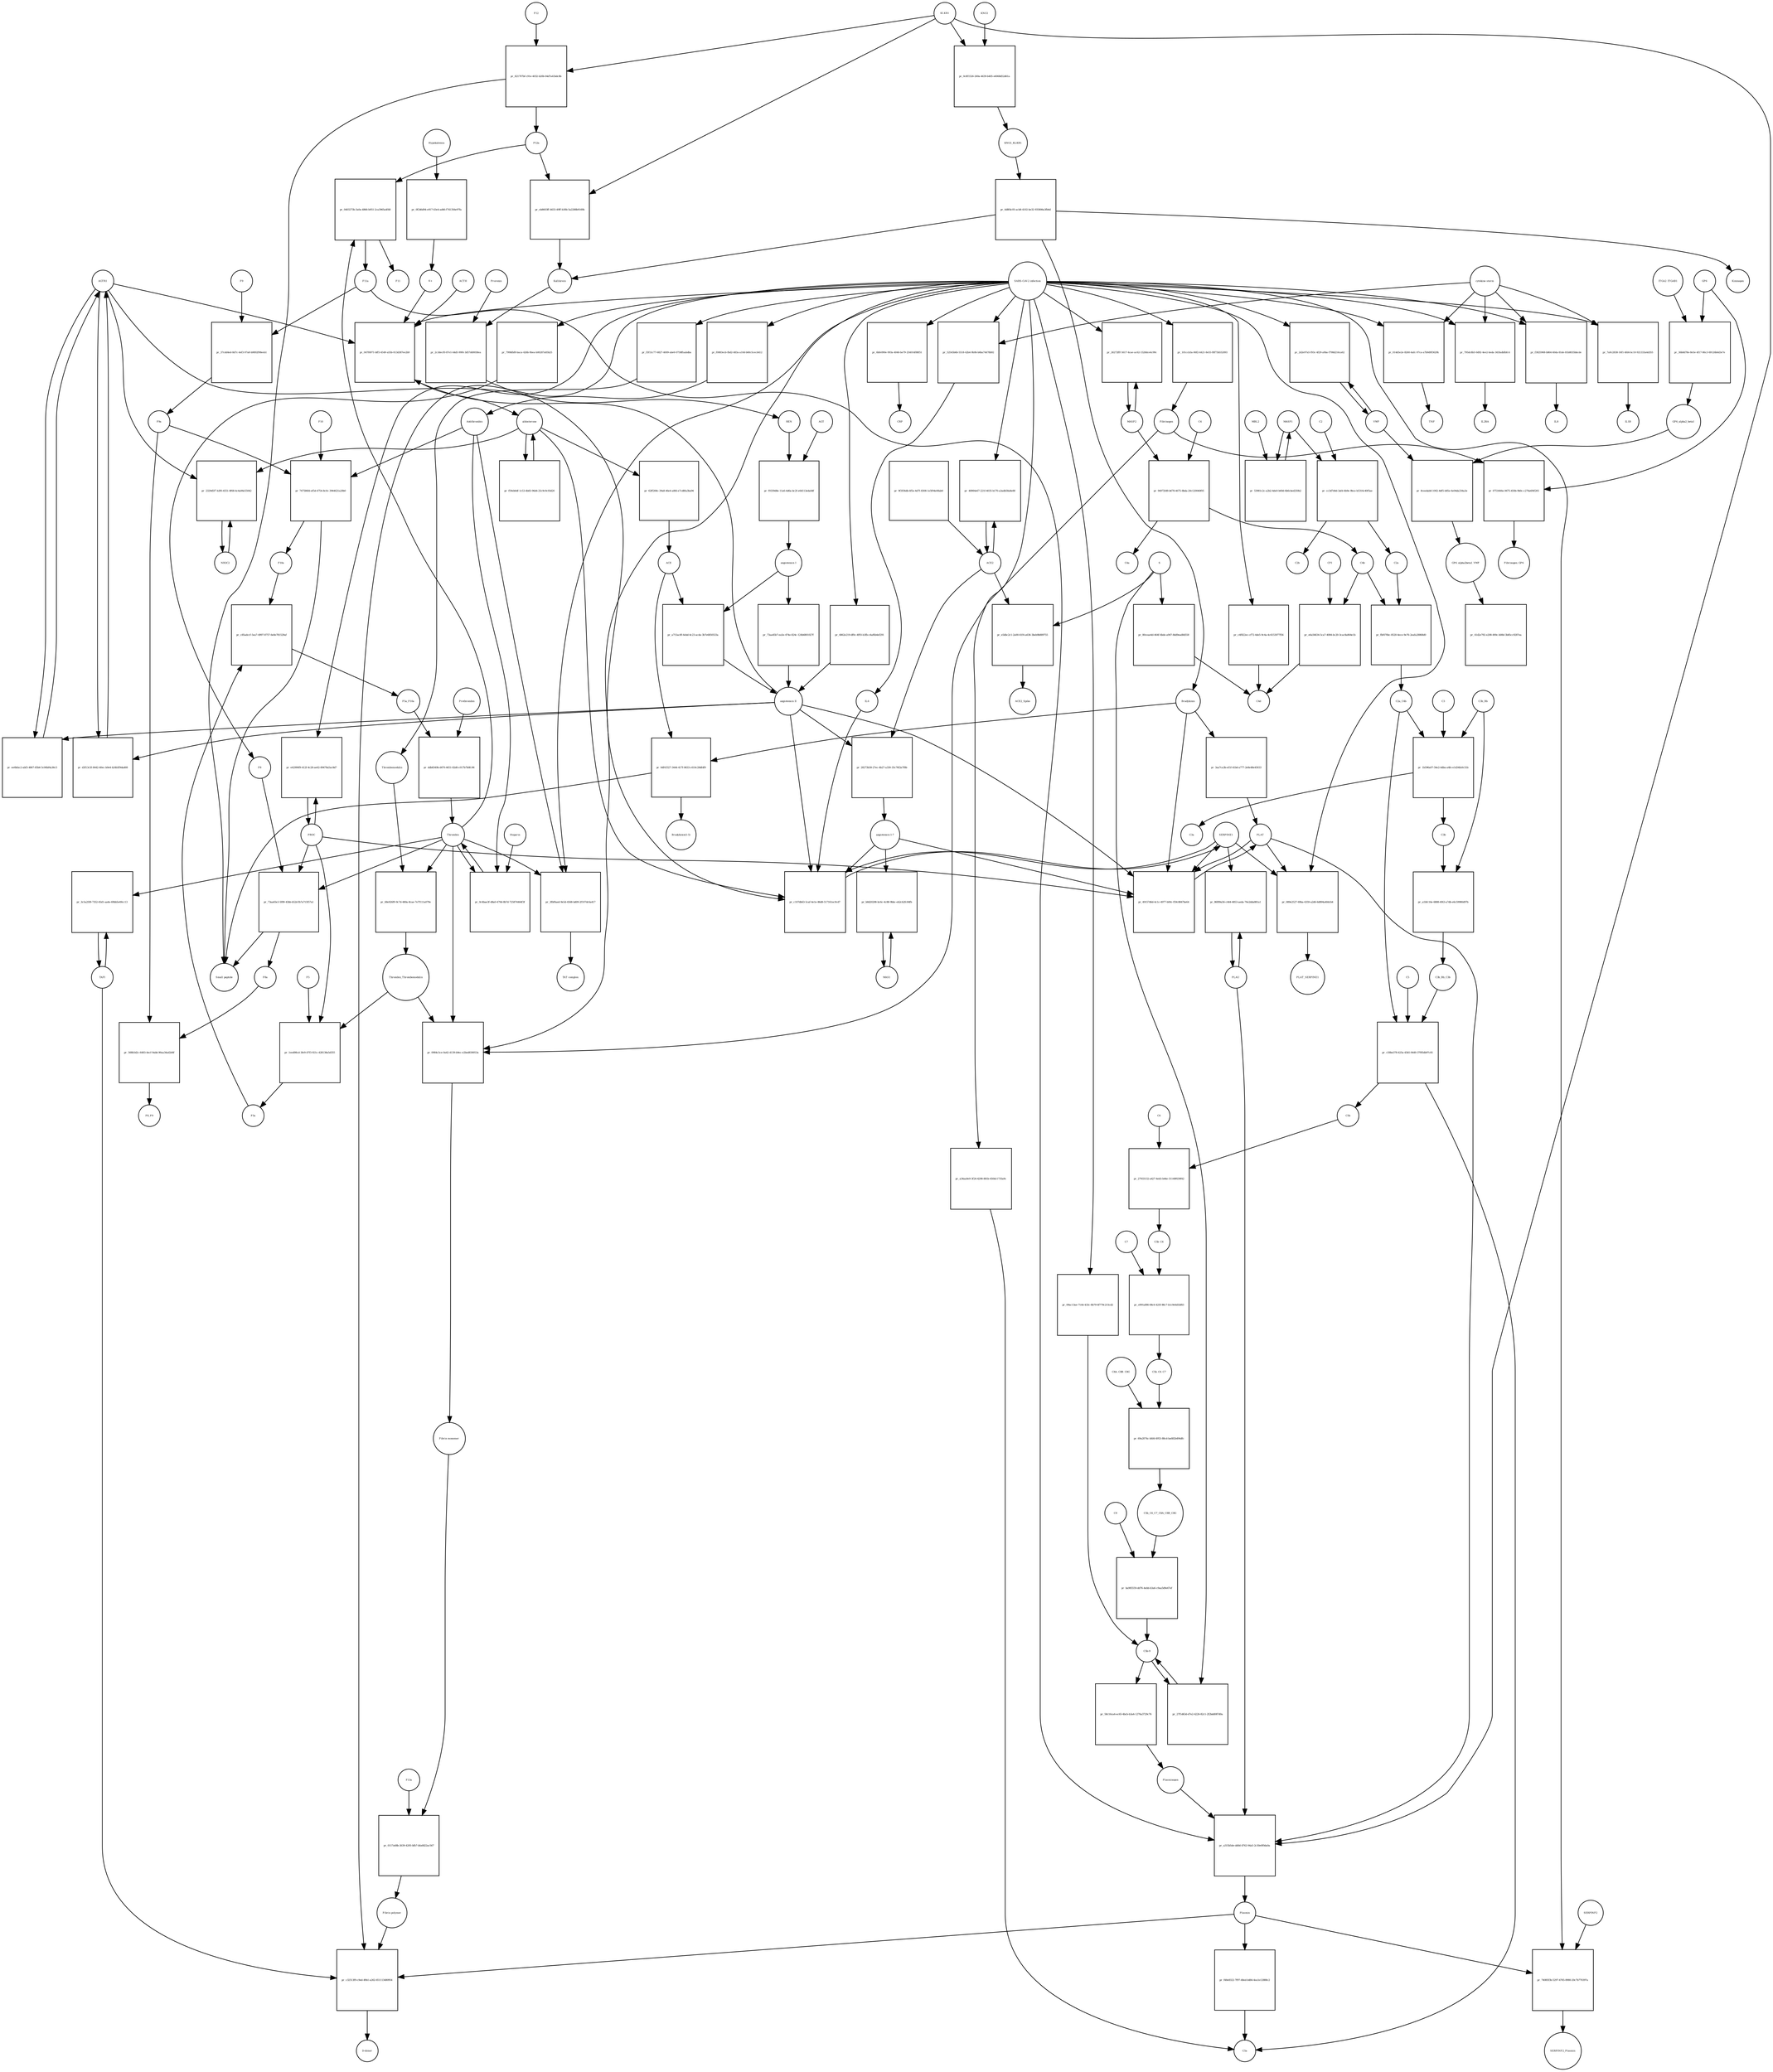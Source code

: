 strict digraph  {
F8 [annotation="urn_miriam_hgnc_3546|urn_miriam_taxonomy_9606", bipartite=0, cls=macromolecule, fontsize=4, label=F8, shape=circle];
"pr_73aa65e3-5f89-43bb-b52d-fb7a715f57a1" [annotation="", bipartite=1, cls=process, fontsize=4, label="pr_73aa65e3-5f89-43bb-b52d-fb7a715f57a1", shape=square];
"Small peptide" [annotation=urn_miriam_mesh_D010446, bipartite=0, cls=macromolecule, fontsize=4, label="Small peptide", shape=circle];
F8a [annotation="urn_miriam_hgnc.symbol_F8|urn_miriam_mesh_D015944|urn_miriam_taxonomy_9606", bipartite=0, cls=macromolecule, fontsize=4, label=F8a, shape=circle];
Thrombin [annotation="urn_miriam_hgnc_3535|urn_miriam_taxonomy_9606", bipartite=0, cls=macromolecule, fontsize=4, label=Thrombin, shape=circle];
PROC [annotation="urn_miriam_hgnc_9451|urn_miriam_taxonomy_9606", bipartite=0, cls=macromolecule, fontsize=4, label=PROC, shape=circle];
AGTR1 [annotation=urn_miriam_hgnc_336, bipartite=0, cls=macromolecule, fontsize=4, label=AGTR1, shape=circle];
"pr_ee6bfac2-abf3-4867-85b6-5c06bf4a36c5" [annotation="", bipartite=1, cls=process, fontsize=4, label="pr_ee6bfac2-abf3-4867-85b6-5c06bf4a36c5", shape=square];
"angiotensin II" [annotation="urn_miriam_obo.chebi_CHEBI%3A2718|urn_miriam_taxonomy_9606", bipartite=0, cls="simple chemical", fontsize=4, label="angiotensin II", shape=circle];
NR3C2 [annotation="", bipartite=0, cls=macromolecule, fontsize=4, label=NR3C2, shape=circle];
"pr_2329d5f7-b3f0-4551-8f68-4c4a06e55042" [annotation="", bipartite=1, cls=process, fontsize=4, label="pr_2329d5f7-b3f0-4551-8f68-4c4a06e55042", shape=square];
aldosterone [annotation="urn_miriam_obo.chebi_CHEBI%3A27584", bipartite=0, cls="simple chemical", fontsize=4, label=aldosterone, shape=circle];
"pr_f59eb0df-1c53-4b83-96d4-25c9c9c93d20" [annotation="", bipartite=1, cls=process, fontsize=4, label="pr_f59eb0df-1c53-4b83-96d4-25c9c9c93d20", shape=square];
SERPINE1 [annotation="", bipartite=0, cls=macromolecule, fontsize=4, label=SERPINE1, shape=circle];
"pr_c107db63-5caf-4e1e-86d8-517161ec9cd7" [annotation="", bipartite=1, cls=process, fontsize=4, label="pr_c107db63-5caf-4e1e-86d8-517161ec9cd7", shape=square];
"angiotensin I-7" [annotation="urn_miriam_obo.chebi_CHEBI%3A55438|urn_miriam_taxonomy_9606", bipartite=0, cls="simple chemical", fontsize=4, label="angiotensin I-7", shape=circle];
IL6 [annotation="urn_miriam_hgnc_6018|urn_miriam_taxonomy_9606", bipartite=0, cls=macromolecule, fontsize=4, label=IL6, shape=circle];
"pr_047f6971-bff5-4549-a55b-013d387ee2b9" [annotation="", bipartite=1, cls=process, fontsize=4, label="pr_047f6971-bff5-4549-a55b-013d387ee2b9", shape=square];
"SARS-CoV-2 infection" [annotation="urn_miriam_taxonomy_2697049|urn_miriam_mesh_D012327", bipartite=0, cls=phenotype, fontsize=4, label="SARS-CoV-2 infection", shape=circle];
"K+" [annotation="urn_miriam_obo.chebi_CHEBI%3A29103", bipartite=0, cls="simple chemical", fontsize=4, label="K+", shape=circle];
ACTH [annotation=urn_miriam_hgnc_9201, bipartite=0, cls="simple chemical", fontsize=4, label=ACTH, shape=circle];
"pr_4862e219-df0c-4f93-b3fb-c4af6b4ef291" [annotation="", bipartite=1, cls=process, fontsize=4, label="pr_4862e219-df0c-4f93-b3fb-c4af6b4ef291", shape=square];
Bradykinin [annotation="urn_miriam_obo.chebi_CHEBI%3A3165|urn_miriam_taxonomy_9606", bipartite=0, cls=macromolecule, fontsize=4, label=Bradykinin, shape=circle];
"pr_0d91f327-3444-417f-8633-c610c28dfdf9" [annotation="", bipartite=1, cls=process, fontsize=4, label="pr_0d91f327-3444-417f-8633-c610c28dfdf9", shape=square];
"Bradykinin(1-5)" [annotation="urn_miriam_mesh_C079000|urn_miriam_taxonomy_9606", bipartite=0, cls=macromolecule, fontsize=4, label="Bradykinin(1-5)", shape=circle];
ACE [annotation="urn_miriam_hgnc_2707|urn_miriam_taxonomy_9606", bipartite=0, cls=macromolecule, fontsize=4, label=ACE, shape=circle];
"pr_3aa7ca3b-ef1f-41bd-a777-2e8e48e45033" [annotation="", bipartite=1, cls=process, fontsize=4, label="pr_3aa7ca3b-ef1f-41bd-a777-2e8e48e45033", shape=square];
PLAT [annotation="urn_miriam_hgnc_9051|urn_miriam_taxonomy_9606", bipartite=0, cls=macromolecule, fontsize=4, label=PLAT, shape=circle];
"pr_d3f13c5f-8442-40ec-b9e4-b24b5f9dad68" [annotation="", bipartite=1, cls=process, fontsize=4, label="pr_d3f13c5f-8442-40ec-b9e4-b24b5f9dad68", shape=square];
MAS1 [annotation="", bipartite=0, cls=macromolecule, fontsize=4, label=MAS1, shape=circle];
"pr_b8d20208-bc6c-4c88-9bbc-eb2cb2fc84fb" [annotation="", bipartite=1, cls=process, fontsize=4, label="pr_b8d20208-bc6c-4c88-9bbc-eb2cb2fc84fb", shape=square];
Fibrinogen [annotation="urn_miriam_pubmed_19296670|urn_miriam_obo.go_GO%3A0005577|urn_miriam_hgnc_3661|urn_miriam_hgnc_3662|urn_miriam_hgnc_3694|urn_miriam_taxonomy_9606", bipartite=0, cls=complex, fontsize=4, label=Fibrinogen, shape=circle];
"pr_0751666e-0675-450b-9b0c-c276a6f4f205" [annotation="", bipartite=1, cls=process, fontsize=4, label="pr_0751666e-0675-450b-9b0c-c276a6f4f205", shape=square];
GP6 [annotation="urn_miriam_hgnc_HGNC%3A14388|urn_miriam_taxonomy_9606", bipartite=0, cls=macromolecule, fontsize=4, label=GP6, shape=circle];
Fibrinogen_GP6 [annotation="urn_miriam_pubmed_19296670|urn_miriam_obo.go_GO%3A0005577|urn_miriam_hgnc_HGNC%3A14388|urn_miriam_taxonomy_9606", bipartite=0, cls=complex, fontsize=4, label=Fibrinogen_GP6, shape=circle];
GP6_alpha2_beta1 [annotation="urn_miriam_pubmed_25051961|urn_miriam_taxonomy_10090|urn_miriam_hgnc_14338|urn_miriam_hgnc_6137|urn_miriam_hgnc_6153", bipartite=0, cls=complex, fontsize=4, label=GP6_alpha2_beta1, shape=circle];
"pr_8ceedab8-1002-4df5-b85e-6e04da334a3e" [annotation="", bipartite=1, cls=process, fontsize=4, label="pr_8ceedab8-1002-4df5-b85e-6e04da334a3e", shape=square];
VWF [annotation="urn_miriam_hgnc_12726|urn_miriam_taxonomy_9606", bipartite=0, cls=macromolecule, fontsize=4, label=VWF, shape=circle];
GP6_alpha2beta1_VWF [annotation="urn_miriam_pubmed_25051961|urn_miriam_taxonomy_10090|urn_miriam_hgnc_14338|urn_miriam_hgnc_6137|urn_miriam_hgnc_6153|urn_miriam_hgnc_12726", bipartite=0, cls=complex, fontsize=4, label=GP6_alpha2beta1_VWF, shape=circle];
"pr_36b8d78e-8e5e-4f17-86c3-69126b6d3e7e" [annotation="", bipartite=1, cls=process, fontsize=4, label="pr_36b8d78e-8e5e-4f17-86c3-69126b6d3e7e", shape=square];
ITGA2_ITGAB1 [annotation="urn_miriam_intact_EBI-16428357|urn_miriam_hgnc_6137|urn_miriam_hgnc_6153|urn_miriam_taxonomy_9606", bipartite=0, cls=complex, fontsize=4, label=ITGA2_ITGAB1, shape=circle];
"pr_41d2e792-e208-490c-b08d-3b85cc9287ea" [annotation="", bipartite=1, cls="omitted process", fontsize=4, label="pr_41d2e792-e208-490c-b08d-3b85cc9287ea", shape=square];
"Fibrin polymer" [annotation="urn_miriam_mesh_C465961|urn_miriam_taxonomy_9606", bipartite=0, cls=macromolecule, fontsize=4, label="Fibrin polymer", shape=circle];
"pr_c32513f9-c9ed-49b1-a262-651113480954" [annotation="", bipartite=1, cls=process, fontsize=4, label="pr_c32513f9-c9ed-49b1-a262-651113480954", shape=square];
"D-dimer" [annotation="urn_miriam_pubmed_19008457|urn_miriam_mesh_C036309|urn_miriam_taxonomy_9606", bipartite=0, cls=macromolecule, fontsize=4, label="D-dimer", shape=circle];
Plasmin [annotation="urn_miriam_hgnc.symbol_PLG|urn_miriam_mesh_D005341|urn_miriam_brenda_3.4.21.7|urn_miriam_taxonomy_9606", bipartite=0, cls=macromolecule, fontsize=4, label=Plasmin, shape=circle];
TAFI [annotation="urn_miriam_hgnc_1546|urn_miriam_taxonomy_9606", bipartite=0, cls=macromolecule, fontsize=4, label=TAFI, shape=circle];
"Fibrin monomer" [annotation="urn_miriam_mesh_C011468|urn_miriam_taxonomy_9606", bipartite=0, cls=macromolecule, fontsize=4, label="Fibrin monomer", shape=circle];
"pr_0117a68b-2639-4205-bfb7-bfa6822ac567" [annotation="", bipartite=1, cls=process, fontsize=4, label="pr_0117a68b-2639-4205-bfb7-bfa6822ac567", shape=square];
F13a [annotation="urn_miriam_hgnc.symbol_F13|urn_miriam_mesh_D026122|urn_miriam_brenda_2.3.2.13|urn_miriam_taxonomy_9606", bipartite=0, cls=macromolecule, fontsize=4, label=F13a, shape=circle];
"pr_014d5e2e-8260-4afc-97ca-a7b9d9f3629b" [annotation="", bipartite=1, cls=process, fontsize=4, label="pr_014d5e2e-8260-4afc-97ca-a7b9d9f3629b", shape=square];
TNF [annotation="urn_miriam_hgnc_11892|urn_miriam_taxonomy_9606", bipartite=0, cls=macromolecule, fontsize=4, label=TNF, shape=circle];
"cytokine storm" [annotation="urn_miriam_pubmed_2504360|urn_miriam_taxonomy_9606", bipartite=0, cls=phenotype, fontsize=4, label="cytokine storm", shape=circle];
"pr_f48e8322-7f97-48ed-b484-4ea1e12888c2" [annotation="", bipartite=1, cls=process, fontsize=4, label="pr_f48e8322-7f97-48ed-b484-4ea1e12888c2", shape=square];
C5a [annotation="urn_miriam_hgnc.symbol_C5|urn_miriam_mesh_D015936|urn_miriam_taxonomy_9606", bipartite=0, cls=macromolecule, fontsize=4, label=C5a, shape=circle];
"pr_58c16ca4-ec65-4bcb-b3a4-1270a3729c76" [annotation="", bipartite=1, cls=process, fontsize=4, label="pr_58c16ca4-ec65-4bcb-b3a4-1270a3729c76", shape=square];
Plasminogen [annotation="urn_miriam_hgnc_9071|urn_miriam_taxonomy_9606", bipartite=0, cls=macromolecule, fontsize=4, label=Plasminogen, shape=circle];
"C5b-9" [annotation="urn_miriam_obo.go_GO%3A0005579|urn_miriam_mesh_D015938|urn_miriam_mesh_D050776|urn_miriam_hgnc_1339|urn_miriam_hgnc_1346|urn_miriam_hgnc_1352|urn_miriam_hgnc_1353|urn_miriam_hgnc_1354|urn_miriam_hgnc_1358|urn_miriam_taxonomy_9606", bipartite=0, cls=complex, fontsize=4, label="C5b-9", shape=circle];
C2 [annotation="urn_miriam_hgnc_1248|urn_miriam_taxonomy_9606", bipartite=0, cls=macromolecule, fontsize=4, label=C2, shape=circle];
"pr_cc3d7d4d-3afd-4b9e-9bce-b5316c40f5ae" [annotation="", bipartite=1, cls=process, fontsize=4, label="pr_cc3d7d4d-3afd-4b9e-9bce-b5316c40f5ae", shape=square];
C2a [annotation="urn_miriam_hgnc.symbol_C2|urn_miriam_mesh_D050678|urn_miriam_taxonomy_9606", bipartite=0, cls=macromolecule, fontsize=4, label=C2a, shape=circle];
C2b [annotation="urn_miriam_hgnc.symbol_C2|urn_miriam_mesh_D050679|urn_miriam_taxonomy_9606", bipartite=0, cls=macromolecule, fontsize=4, label=C2b, shape=circle];
MASP1 [annotation="urn_miriam_hgnc_6901|urn_miriam_taxonomy_9606", bipartite=0, cls=macromolecule, fontsize=4, label=MASP1, shape=circle];
"pr_795dc8b5-0d92-4ee2-beda-345fadbfbfc4" [annotation="", bipartite=1, cls=process, fontsize=4, label="pr_795dc8b5-0d92-4ee2-beda-345fadbfbfc4", shape=square];
IL2RA [annotation="urn_miriam_hgnc_6008|urn_miriam_taxonomy_9606", bipartite=0, cls=macromolecule, fontsize=4, label=IL2RA, shape=circle];
"pr_f3825968-b864-40da-81de-81b8035bbcde" [annotation="", bipartite=1, cls=process, fontsize=4, label="pr_f3825968-b864-40da-81de-81b8035bbcde", shape=square];
IL8 [annotation="urn_miriam_hgnc_6025|urn_miriam_taxonomy_9606", bipartite=0, cls=macromolecule, fontsize=4, label=IL8, shape=circle];
"pr_a34aa0e9-3f24-4298-881b-450dc1735a9c" [annotation="", bipartite=1, cls=process, fontsize=4, label="pr_a34aa0e9-3f24-4298-881b-450dc1735a9c", shape=square];
"pr_52545b6b-5518-42b4-9b9b-b6ba74478b92" [annotation="", bipartite=1, cls=process, fontsize=4, label="pr_52545b6b-5518-42b4-9b9b-b6ba74478b92", shape=square];
"pr_7a9c2838-16f1-4fd4-bc10-921333a4d355" [annotation="", bipartite=1, cls=process, fontsize=4, label="pr_7a9c2838-16f1-4fd4-bc10-921333a4d355", shape=square];
IL1B [annotation="urn_miriam_hgnc_5992|urn_miriam_taxonomy_9606", bipartite=0, cls=macromolecule, fontsize=4, label=IL1B, shape=circle];
Prorenin [annotation="urn_miriam_hgnc_9958|urn_miriam_taxonomy_9606", bipartite=0, cls=macromolecule, fontsize=4, label=Prorenin, shape=circle];
"pr_2c3decf0-87e1-44d5-99f4-3d57d49058ea" [annotation="", bipartite=1, cls=process, fontsize=4, label="pr_2c3decf0-87e1-44d5-99f4-3d57d49058ea", shape=square];
REN [annotation="urn_miriam_hgnc.symbol_REN|urn_miriam_taxonomy_9606", bipartite=0, cls=macromolecule, fontsize=4, label=REN, shape=circle];
Kallikrein [annotation="urn_miriam_hgnc.symbol_KLKB1|urn_miriam_mesh_D020842|urn_miriam_brenda_3.4.21.34|urn_miriam_taxonomy_9606", bipartite=0, cls=macromolecule, fontsize=4, label=Kallikrein, shape=circle];
KLKB1 [annotation="urn_miriam_hgnc_6371|urn_miriam_taxonomy_9606", bipartite=0, cls=macromolecule, fontsize=4, label=KLKB1, shape=circle];
"pr_eb8603ff-4633-49ff-b30b-5a2288b9169b" [annotation="", bipartite=1, cls=process, fontsize=4, label="pr_eb8603ff-4633-49ff-b30b-5a2288b9169b", shape=square];
F12a [annotation="urn_miriam_hgnc.symbol_F12|urn_miriam_mesh_D015956|urn_miriam_brenda_3.4.21.38|urn_miriam_taxonomy_9606", bipartite=0, cls=macromolecule, fontsize=4, label=F12a, shape=circle];
"pr_f3f15c77-6827-4009-abe6-0758ffaabdba" [annotation="", bipartite=1, cls=process, fontsize=4, label="pr_f3f15c77-6827-4009-abe6-0758ffaabdba", shape=square];
Thrombomodulin [annotation="urn_miriam_hgnc_11784|urn_miriam_taxonomy_9606", bipartite=0, cls=macromolecule, fontsize=4, label=Thrombomodulin, shape=circle];
"pr_74085f3b-5297-4765-8980-20c7b770397a" [annotation="", bipartite=1, cls=process, fontsize=4, label="pr_74085f3b-5297-4765-8980-20c7b770397a", shape=square];
SERPINF2 [annotation="urn_miriam_hgnc_9075|urn_miriam_taxonomy_9606", bipartite=0, cls=macromolecule, fontsize=4, label=SERPINF2, shape=circle];
SERPINF2_Plasmin [annotation="urn_miriam_pubmed_2437112|urn_miriam_biogrid_314240|urn_miriam_hgnc_9075|urn_miriam_mesh_D005341|urn_miriam_taxonomy_9606", bipartite=0, cls=complex, fontsize=4, label=SERPINF2_Plasmin, shape=circle];
"pr_c4f822ec-cf72-4de5-9c4a-4c6153077f56" [annotation="", bipartite=1, cls=process, fontsize=4, label="pr_c4f822ec-cf72-4de5-9c4a-4c6153077f56", shape=square];
C4d [annotation="urn_miriam_hgnc.symbol_C4b|urn_miriam_mesh_C032261|urn_miriam_taxonomy_9606", bipartite=0, cls=macromolecule, fontsize=4, label=C4d, shape=circle];
"pr_09ac13ae-7144-433c-8b79-6f779c215cd2" [annotation="", bipartite=1, cls=process, fontsize=4, label="pr_09ac13ae-7144-433c-8b79-6f779c215cd2", shape=square];
"pr_e42990f9-412f-4c28-ae62-89478a5ac8d7" [annotation="", bipartite=1, cls=process, fontsize=4, label="pr_e42990f9-412f-4c28-ae62-89478a5ac8d7", shape=square];
"pr_2d2e97a5-f93c-4f29-a9ba-f798d216ca62" [annotation="", bipartite=1, cls=process, fontsize=4, label="pr_2d2e97a5-f93c-4f29-a9ba-f798d216ca62", shape=square];
"pr_6bfe090e-993a-4046-be79-254014f88f51" [annotation="", bipartite=1, cls=process, fontsize=4, label="pr_6bfe090e-993a-4046-be79-254014f88f51", shape=square];
CRP [annotation="urn_miriam_hgnc_2367|urn_miriam_taxonomy_9606", bipartite=0, cls=macromolecule, fontsize=4, label=CRP, shape=circle];
"pr_27f1d63d-d7e2-4226-82c1-2f2bdd087d0a" [annotation="", bipartite=1, cls=process, fontsize=4, label="pr_27f1d63d-d7e2-4226-82c1-2f2bdd087d0a", shape=square];
S [annotation="urn_miriam_uniprot_P0DTC2|urn_miriam_uniprot_P59594|urn_miriam_taxonomy_2697049", bipartite=0, cls=macromolecule, fontsize=4, label=S, shape=circle];
"pr_80ceae4d-464f-4bde-a947-8dd9ead8d558" [annotation="", bipartite=1, cls=process, fontsize=4, label="pr_80ceae4d-464f-4bde-a947-8dd9ead8d558", shape=square];
"pr_28273b58-27ec-4b27-a330-35c76f2a7f8b" [annotation="", bipartite=1, cls=process, fontsize=4, label="pr_28273b58-27ec-4b27-a330-35c76f2a7f8b", shape=square];
ACE2 [annotation="urn_miriam_hgnc_13557|urn_miriam_taxonomy_9606", bipartite=0, cls=macromolecule, fontsize=4, label=ACE2, shape=circle];
"pr_9f3f36db-6f5e-4d7f-8308-1e5f04e08ab0" [annotation="", bipartite=1, cls=process, fontsize=4, label="pr_9f3f36db-6f5e-4d7f-8308-1e5f04e08ab0", shape=square];
"pr_e5dbc2c1-2a00-41f4-a636-3beb9b889755" [annotation="", bipartite=1, cls=process, fontsize=4, label="pr_e5dbc2c1-2a00-41f4-a636-3beb9b889755", shape=square];
ACE2_Spike [annotation="urn_miriam_pdb_6CS2|urn_miriam_hgnc_13557|urn_miriam_uniprot_P0DTC2|urn_miriam_taxonomy_9606|urn_miriam_taxonomy_2697049", bipartite=0, cls=complex, fontsize=4, label=ACE2_Spike, shape=circle];
"pr_48984e67-221f-4035-b170-a3adb58a8e88" [annotation="", bipartite=1, cls=process, fontsize=4, label="pr_48984e67-221f-4035-b170-a3adb58a8e88", shape=square];
"pr_f0083ecb-fbd2-483a-a10d-b60c5cecb412" [annotation="", bipartite=1, cls=process, fontsize=4, label="pr_f0083ecb-fbd2-483a-a10d-b60c5cecb412", shape=square];
Antithrombin [annotation="urn_miriam_hgnc_775|urn_miriam_taxonomy_9606", bipartite=0, cls=macromolecule, fontsize=4, label=Antithrombin, shape=circle];
"pr_799bfbf8-baca-426b-9bea-b00287a85b25" [annotation="", bipartite=1, cls=process, fontsize=4, label="pr_799bfbf8-baca-426b-9bea-b00287a85b25", shape=square];
C4b [annotation="urn_miriam_hgnc_1324|urn_miriam_taxonomy_9606", bipartite=0, cls=macromolecule, fontsize=4, label=C4b, shape=circle];
"pr_e6a56634-5ca7-4084-bc20-3cac8a864e1b" [annotation="", bipartite=1, cls=process, fontsize=4, label="pr_e6a56634-5ca7-4084-bc20-3cac8a864e1b", shape=square];
CFI [annotation="urn_miriam_hgnc_2771|urn_miriam_taxonomy_9606", bipartite=0, cls=macromolecule, fontsize=4, label=CFI, shape=circle];
C3b [annotation="urn_miriam_hgnc.symbol_C3|urn_miriam_mesh_D003179|urn_miriam_taxonomy_9606", bipartite=0, cls=macromolecule, fontsize=4, label=C3b, shape=circle];
"pr_a1bfc16e-6888-4f43-a7db-e6c59980d97b" [annotation="", bipartite=1, cls=process, fontsize=4, label="pr_a1bfc16e-6888-4f43-a7db-e6c59980d97b", shape=square];
C3b_Bb [annotation="urn_miriam_pubmed_12440962|urn_miriam_brenda_3.4.21.47|urn_miriam_mesh_D051561|urn_miriam_mesh_D003179|urn_miriam_hgnc_1037|urn_miriam_taxonomy_9606", bipartite=0, cls=complex, fontsize=4, label=C3b_Bb, shape=circle];
C3b_Bb_C3b [annotation="urn_miriam_pubmed_12440962|urn_miriam_brenda_34.4.21.47|urn_miriam_mesh_D051566|urn_miriam_mesh_D003179|urn_miriam_hgnc_1037|urn_miriam_taxonomy_9606", bipartite=0, cls=complex, fontsize=4, label=C3b_Bb_C3b, shape=circle];
"pr_fbf470bc-8520-4ece-9e76-2eafa28868d0" [annotation="", bipartite=1, cls=process, fontsize=4, label="pr_fbf470bc-8520-4ece-9e76-2eafa28868d0", shape=square];
C2a_C4b [annotation="urn_miriam_mesh_D051574|urn_miriam_brenda_3.4.21.43|urn_miriam_mesh_D050678|urn_miriam_hgnc_1324|urn_miriam_taxonomy_9606", bipartite=0, cls=complex, fontsize=4, label=C2a_C4b, shape=circle];
C4 [annotation="urn_miriam_mesh_D00318|urn_miriam_taxonomy_9606", bipartite=0, cls=macromolecule, fontsize=4, label=C4, shape=circle];
"pr_94972fd9-b678-4675-8bda-20c120040f05" [annotation="", bipartite=1, cls=process, fontsize=4, label="pr_94972fd9-b678-4675-8bda-20c120040f05", shape=square];
C4a [annotation="urn_miriam_hgnc_1323|urn_miriam_taxonomy_9606", bipartite=0, cls=macromolecule, fontsize=4, label=C4a, shape=circle];
MASP2 [annotation="urn_miriam_hgnc_6902|urn_miriam_taxonomy_9606", bipartite=0, cls=macromolecule, fontsize=4, label=MASP2, shape=circle];
"pr_53981c2c-a2b2-4de0-b60d-6b6cbed250b2" [annotation="", bipartite=1, cls=process, fontsize=4, label="pr_53981c2c-a2b2-4de0-b60d-6b6cbed250b2", shape=square];
MBL2 [annotation="urn_miriam_hgnc_6902|urn_miriam_taxonomy_9606", bipartite=0, cls=macromolecule, fontsize=4, label=MBL2, shape=circle];
"pr_26272fff-5617-4cae-ac62-1528dce4c99c" [annotation="", bipartite=1, cls=process, fontsize=4, label="pr_26272fff-5617-4cae-ac62-1528dce4c99c", shape=square];
PLAU [annotation="urn_miriam_hgnc_9052|urn_miriam_taxonomy_9606", bipartite=0, cls=macromolecule, fontsize=4, label=PLAU, shape=circle];
"pr_86f89a56-c444-4853-aeda-76e2dda881a1" [annotation="", bipartite=1, cls=process, fontsize=4, label="pr_86f89a56-c444-4853-aeda-76e2dda881a1", shape=square];
C5b_C6_C7_C8A_C8B_C8G [annotation="urn_miriam_pubmed_28630159|urn_miriam_mesh_C042295|urn_miriam_mesh_D050776|urn_miriam_hgnc_1339|urn_miriam_hgnc_1352|urn_miriam_hgnc_1353|urn_miriam_hgnc_1354|urn_miriam_taxonomy_9606", bipartite=0, cls=complex, fontsize=4, label=C5b_C6_C7_C8A_C8B_C8G, shape=circle];
"pr_ba985559-dd76-4ebb-b3a6-c9aa5d9e67ef" [annotation="", bipartite=1, cls=process, fontsize=4, label="pr_ba985559-dd76-4ebb-b3a6-c9aa5d9e67ef", shape=square];
C9 [annotation="urn_miriam_hgnc_1358|urn_miriam_taxonomy_9606", bipartite=0, cls=macromolecule, fontsize=4, label=C9, shape=circle];
C5b_C6_C7 [annotation="urn_miriam_pubmed_28630159|urn_miriam_mesh_C037453|urn_miriam_mesh_D050776|urn_miriam_hgnc_1339|urn_miriam_hgnc_1346|urn_miriam_taxonomy_9606", bipartite=0, cls=complex, fontsize=4, label=C5b_C6_C7, shape=circle];
"pr_69a2074c-bfd4-4953-88cd-ba682b494dfc" [annotation="", bipartite=1, cls=process, fontsize=4, label="pr_69a2074c-bfd4-4953-88cd-ba682b494dfc", shape=square];
C8A_C8B_C8G [annotation="urn_miriam_mesh_D003185|urn_miriam_hgnc_1353|urn_miriam_hgnc_1352|urn_miriam_hgnc_1354|urn_miriam_taxonomy_9606", bipartite=0, cls=complex, fontsize=4, label=C8A_C8B_C8G, shape=circle];
C5b_C6 [annotation="urn_miriam_mesh_C050974|urn_miriam_mesh_D050776|urn_miriam_hgnc_1339|urn_miriam_taxonomy_9606", bipartite=0, cls=complex, fontsize=4, label=C5b_C6, shape=circle];
"pr_e991af86-08c6-425f-86c7-b1c9e6d1bf83" [annotation="", bipartite=1, cls=process, fontsize=4, label="pr_e991af86-08c6-425f-86c7-b1c9e6d1bf83", shape=square];
C7 [annotation="urn_miriam_hgnc_HGNC%3A1346|urn_miriam_taxonomy_9606", bipartite=0, cls=macromolecule, fontsize=4, label=C7, shape=circle];
C5b [annotation="urn_miriam_hgnc.symbol_C5|urn_miriam_mesh_D050776|urn_miriam_taxonomy_9606", bipartite=0, cls=macromolecule, fontsize=4, label=C5b, shape=circle];
"pr_27933132-a427-4eb5-b44e-31149f639f42" [annotation="", bipartite=1, cls=process, fontsize=4, label="pr_27933132-a427-4eb5-b44e-31149f639f42", shape=square];
C6 [annotation="urn_miriam_hgnc_1339|urn_miriam_taxonomy_9606", bipartite=0, cls=macromolecule, fontsize=4, label=C6, shape=circle];
C5 [annotation="urn_miriam_hgnc_1331|urn_miriam_taxonomy_9606", bipartite=0, cls=macromolecule, fontsize=4, label=C5, shape=circle];
"pr_c58be378-425a-43b5-9449-37f85db97c81" [annotation="", bipartite=1, cls=process, fontsize=4, label="pr_c58be378-425a-43b5-9449-37f85db97c81", shape=square];
C3 [annotation="urn_miriam_hgnc_1318|urn_miriam_taxonomy_9606", bipartite=0, cls=macromolecule, fontsize=4, label=C3, shape=circle];
"pr_1b596a07-56e2-4dba-a4fe-e1d34fa0c51b" [annotation="", bipartite=1, cls=process, fontsize=4, label="pr_1b596a07-56e2-4dba-a4fe-e1d34fa0c51b", shape=square];
C3a [annotation="urn_miriam_hgnc.symbol_C3|urn_miriam_mesh_D015926|urn_miriam_taxonomy_9606", bipartite=0, cls=macromolecule, fontsize=4, label=C3a, shape=circle];
"pr_68e926f9-9c7d-480a-8cae-7e7f111a079e" [annotation="", bipartite=1, cls=process, fontsize=4, label="pr_68e926f9-9c7d-480a-8cae-7e7f111a079e", shape=square];
Thrombin_Thrombomodulin [annotation="urn_miriam_pubmed_6282863|urn_miriam_taxonomy_9986|urn_miriam_biogrid_283352|urn_miriam_mesh_D013917|urn_miriam_hgnc_11784", bipartite=0, cls=complex, fontsize=4, label=Thrombin_Thrombomodulin, shape=circle];
"pr_0984c5ce-0a42-4139-b9ec-e2bed830053a" [annotation="", bipartite=1, cls=process, fontsize=4, label="pr_0984c5ce-0a42-4139-b9ec-e2bed830053a", shape=square];
KNG1_KLKB1 [annotation="urn_miriam_pubmed_17598838|urn_miriam_intact_EBI-10087151|urn_miriam_hgnc_6371|urn_miriam_hgnc_6383|urn_miriam_taxonomy_9606", bipartite=0, cls=complex, fontsize=4, label=KNG1_KLKB1, shape=circle];
"pr_6d8f4c05-acb8-4102-be32-935806a3fb6d" [annotation="", bipartite=1, cls=process, fontsize=4, label="pr_6d8f4c05-acb8-4102-be32-935806a3fb6d", shape=square];
Kininogen [annotation="urn_miriam_hgnc.symbol_KNG1|urn_miriam_mesh_D019679|urn_miriam_taxonomy_9606", bipartite=0, cls=macromolecule, fontsize=4, label=Kininogen, shape=circle];
"pr_101ccb3a-06f2-4421-8e55-f8f73b552093" [annotation="", bipartite=1, cls=process, fontsize=4, label="pr_101ccb3a-06f2-4421-8e55-f8f73b552093", shape=square];
"angiotensin I" [annotation="urn_miriam_obo.chebi_CHEBI%3A2718|urn_miriam_taxonomy_9606", bipartite=0, cls="simple chemical", fontsize=4, label="angiotensin I", shape=circle];
"pr_73aa45b7-ea5e-474e-824c-124b6801027f" [annotation="", bipartite=1, cls=process, fontsize=4, label="pr_73aa45b7-ea5e-474e-824c-124b6801027f", shape=square];
"pr_089e2527-69ba-4359-a2d6-6d894a40dcb4" [annotation="", bipartite=1, cls=process, fontsize=4, label="pr_089e2527-69ba-4359-a2d6-6d894a40dcb4", shape=square];
PLAT_SERPINE1 [annotation="urn_miriam_pubmed_22449964|urn_miriam_intact_EBI-7800882|urn_miriam_hgnc_9051|urn_miriam_hgnc_8593|urn_miriam_taxonomy_9606", bipartite=0, cls=complex, fontsize=4, label=PLAT_SERPINE1, shape=circle];
"pr_3c5a25f8-7352-45d1-aa4e-69bb5e49cc13" [annotation="", bipartite=1, cls=process, fontsize=4, label="pr_3c5a25f8-7352-45d1-aa4e-69bb5e49cc13", shape=square];
"pr_49157d6d-4c1c-4977-b00c-f59c8847be64" [annotation="", bipartite=1, cls=process, fontsize=4, label="pr_49157d6d-4c1c-4977-b00c-f59c8847be64", shape=square];
"pr_3fbf0aed-9e5d-4568-bd09-2f107dc6a417" [annotation="", bipartite=1, cls=process, fontsize=4, label="pr_3fbf0aed-9e5d-4568-bd09-2f107dc6a417", shape=square];
"TAT complex" [annotation="urn_miriam_pubmed_22930518|urn_miriam_mesh_C046193|urn_miriam_mesh_D013917|urn_miriam_hgnc_775|urn_miriam_taxonomy_9606", bipartite=0, cls=complex, fontsize=4, label="TAT complex", shape=circle];
"pr_a315b5de-dd0d-4762-94a5-2c30e0f0da0a" [annotation="", bipartite=1, cls=process, fontsize=4, label="pr_a315b5de-dd0d-4762-94a5-2c30e0f0da0a", shape=square];
F11a [annotation="urn_miriam_hgnc.symbol_F11|urn_miriam_mesh_D015945|urn_miriam_brenda_3.4.21.27|urn_miriam_taxonomy_9606", bipartite=0, cls=macromolecule, fontsize=4, label=F11a, shape=circle];
"pr_0c4bae3f-d8a0-479d-8b7d-725874464f3f" [annotation="", bipartite=1, cls=process, fontsize=4, label="pr_0c4bae3f-d8a0-479d-8b7d-725874464f3f", shape=square];
Heparin [annotation="urn_miriam_pubmed_708377|urn_miriam_obo.chebi_CHEBI%3A28304|urn_miriam_taxonomy_9606", bipartite=0, cls="simple chemical", fontsize=4, label=Heparin, shape=circle];
Prothrombin [annotation="urn_miriam_hgnc_3535|urn_miriam_taxonomy_9606", bipartite=0, cls=macromolecule, fontsize=4, label=Prothrombin, shape=circle];
"pr_ddb8349b-d470-4651-82d0-c017b7b0fc96" [annotation="", bipartite=1, cls=process, fontsize=4, label="pr_ddb8349b-d470-4651-82d0-c017b7b0fc96", shape=square];
F5a_F10a [annotation="urn_miriam_pubmed_2303476|urn_miriam_mesh_C022475|urn_miriam_mesh_D15943|urn_miriam_mesh_D015951|urn_miriam_taxonomy_9606", bipartite=0, cls=complex, fontsize=4, label=F5a_F10a, shape=circle];
F10a [annotation="urn_miriam_hgnc.symbol_F10|urn_miriam_mesh_D015951|urn_miriam_brenda_3.4.21.6|urn_miriam_taxonomy_9606", bipartite=0, cls=macromolecule, fontsize=4, label=F10a, shape=circle];
"pr_c85adccf-5ea7-4997-8757-6e8e781529af" [annotation="", bipartite=1, cls=process, fontsize=4, label="pr_c85adccf-5ea7-4997-8757-6e8e781529af", shape=square];
F5a [annotation="urn_miriam_hgnc.symbol_F5|urn_miriam_mesh_D015943|urn_miriam_taxonomy_9606", bipartite=0, cls=macromolecule, fontsize=4, label=F5a, shape=circle];
F5 [annotation="urn_miriam_hgnc_3541|urn_miriam_taxonomy_9606", bipartite=0, cls=macromolecule, fontsize=4, label=F5, shape=circle];
"pr_1eed98cd-3fe9-47f3-921c-428138a5d355" [annotation="", bipartite=1, cls=process, fontsize=4, label="pr_1eed98cd-3fe9-47f3-921c-428138a5d355", shape=square];
F9a [annotation="urn_miriam_hgnc.symbol_F9|urn_miriam_mesh_D015949|urn_miriam_taxonomy_9606", bipartite=0, cls=macromolecule, fontsize=4, label=F9a, shape=circle];
"pr_568b5d2c-6483-4ecf-9abb-90aa34ad2d4f" [annotation="", bipartite=1, cls=process, fontsize=4, label="pr_568b5d2c-6483-4ecf-9abb-90aa34ad2d4f", shape=square];
F8_F9 [annotation="urn_miriam_pubmed_22471307|urn_miriam_hgnc_3546|urn_miriam_hgnc_35531|urn_miriam_intact_EBI-11621595|urn_miriam_taxonomy_9606", bipartite=0, cls=complex, fontsize=4, label=F8_F9, shape=circle];
F9 [annotation="urn_miriam_hgnc_35531|urn_miriam_taxonomy_9606", bipartite=0, cls=macromolecule, fontsize=4, label=F9, shape=circle];
"pr_37cdd4ed-8d7c-4ef3-97a8-b9892f98eeb1" [annotation="", bipartite=1, cls=process, fontsize=4, label="pr_37cdd4ed-8d7c-4ef3-97a8-b9892f98eeb1", shape=square];
"pr_0c8f1526-260a-4639-b405-e6068d52d61a" [annotation="", bipartite=1, cls=process, fontsize=4, label="pr_0c8f1526-260a-4639-b405-e6068d52d61a", shape=square];
KNG1 [annotation="urn_miriam_hgnc.symbol_6383|urn_miriam_taxonomy_9606", bipartite=0, cls=macromolecule, fontsize=4, label=KNG1, shape=circle];
"pr_0403273b-3a0a-4866-b951-2ca3965a4f48" [annotation="", bipartite=1, cls=process, fontsize=4, label="pr_0403273b-3a0a-4866-b951-2ca3965a4f48", shape=square];
F11 [annotation="urn_miriam_hgnc_3529|urn_miriam_taxonomy_9606", bipartite=0, cls=macromolecule, fontsize=4, label=F11, shape=circle];
F12 [annotation="urn_miriam_hgnc_3530|urn_miriam_taxonomy_9606", bipartite=0, cls=macromolecule, fontsize=4, label=F12, shape=circle];
"pr_821707bf-c91e-4032-b20b-04d7a41bdc8b" [annotation="", bipartite=1, cls=process, fontsize=4, label="pr_821707bf-c91e-4032-b20b-04d7a41bdc8b", shape=square];
"pr_a715ac8f-6ebd-4c23-acda-3b7e6850533a" [annotation="", bipartite=1, cls=process, fontsize=4, label="pr_a715ac8f-6ebd-4c23-acda-3b7e6850533a", shape=square];
F10 [annotation="urn_miriam_hgnc_3528|urn_miriam_taxonomy_9606", bipartite=0, cls=macromolecule, fontsize=4, label=F10, shape=circle];
"pr_747586fd-ef5d-4754-8c0c-3944621a20b0" [annotation="", bipartite=1, cls=process, fontsize=4, label="pr_747586fd-ef5d-4754-8c0c-3944621a20b0", shape=square];
AGT [annotation="urn_miriam_hgnc_333|urn_miriam_taxonomy_9606", bipartite=0, cls=macromolecule, fontsize=4, label=AGT, shape=circle];
"pr_f9339d8e-11a6-4d6a-bc2f-e0d113eda0df" [annotation="", bipartite=1, cls=process, fontsize=4, label="pr_f9339d8e-11a6-4d6a-bc2f-e0d113eda0df", shape=square];
"pr_62ff208c-39a8-46e4-a8fd-e7cd8fa3ba94" [annotation="", bipartite=1, cls=process, fontsize=4, label="pr_62ff208c-39a8-46e4-a8fd-e7cd8fa3ba94", shape=square];
"pr_0f246d94-e917-43e4-ad46-f741356e97fa" [annotation="", bipartite=1, cls=process, fontsize=4, label="pr_0f246d94-e917-43e4-ad46-f741356e97fa", shape=square];
Hypokalemia [annotation="urn_miriam_mesh_D007008|urn_miriam_taxonomy_9606", bipartite=0, cls=phenotype, fontsize=4, label=Hypokalemia, shape=circle];
F8 -> "pr_73aa65e3-5f89-43bb-b52d-fb7a715f57a1"  [annotation="", interaction_type=consumption];
"pr_73aa65e3-5f89-43bb-b52d-fb7a715f57a1" -> "Small peptide"  [annotation="", interaction_type=production];
"pr_73aa65e3-5f89-43bb-b52d-fb7a715f57a1" -> F8a  [annotation="", interaction_type=production];
F8a -> "pr_568b5d2c-6483-4ecf-9abb-90aa34ad2d4f"  [annotation="", interaction_type=consumption];
Thrombin -> "pr_73aa65e3-5f89-43bb-b52d-fb7a715f57a1"  [annotation="urn_miriam_pubmed_15746105|urn_miriam_taxonomy_9606", interaction_type=catalysis];
Thrombin -> "pr_68e926f9-9c7d-480a-8cae-7e7f111a079e"  [annotation="", interaction_type=consumption];
Thrombin -> "pr_0984c5ce-0a42-4139-b9ec-e2bed830053a"  [annotation="urn_miriam_pubmed_6282863|urn_miriam_pubmed_28228446|urn_miriam_pubmed_2117226|urn_miriam_taxonomy_9606", interaction_type=catalysis];
Thrombin -> "pr_3c5a25f8-7352-45d1-aa4e-69bb5e49cc13"  [annotation="urn_miriam_pubmed_23809134|urn_miriam_taxonomy_9823", interaction_type=catalysis];
Thrombin -> "pr_3fbf0aed-9e5d-4568-bd09-2f107dc6a417"  [annotation="", interaction_type=consumption];
Thrombin -> "pr_0c4bae3f-d8a0-479d-8b7d-725874464f3f"  [annotation="", interaction_type=consumption];
Thrombin -> "pr_0403273b-3a0a-4866-b951-2ca3965a4f48"  [annotation="urn_miriam_pubmed_21304106|urn_miriam_pubmed_8631976|urn_miriam_taxonomy_9606", interaction_type=catalysis];
PROC -> "pr_73aa65e3-5f89-43bb-b52d-fb7a715f57a1"  [annotation="urn_miriam_pubmed_15746105|urn_miriam_taxonomy_9606", interaction_type=inhibition];
PROC -> "pr_e42990f9-412f-4c28-ae62-89478a5ac8d7"  [annotation="", interaction_type=consumption];
PROC -> "pr_49157d6d-4c1c-4977-b00c-f59c8847be64"  [annotation="urn_miriam_pubmed_10373228|urn_miriam_pubmed_3124286|urn_miriam_taxonomy_9606|urn_miriam_pubmed_12091055|urn_miriam_pubmed_3096399", interaction_type=inhibition];
PROC -> "pr_1eed98cd-3fe9-47f3-921c-428138a5d355"  [annotation="urn_miriam_pubmed_6282863|urn_miriam_pubmed_6572921|urn_miriam_pubmed_2322551|urn_miriam_taxonomy_9606", interaction_type=inhibition];
AGTR1 -> "pr_ee6bfac2-abf3-4867-85b6-5c06bf4a36c5"  [annotation="", interaction_type=consumption];
AGTR1 -> "pr_2329d5f7-b3f0-4551-8f68-4c4a06e55042"  [annotation="urn_miriam_pubmed_21349712|urn_miriam_taxonomy_10116|urn_miriam_pubmed_7045029|urn_miriam_taxonomy_10090", interaction_type=catalysis];
AGTR1 -> "pr_c107db63-5caf-4e1e-86d8-517161ec9cd7"  [annotation="urn_miriam_pubmed_2091055|urn_miriam_taxonomy_9606|urn_miriam_pubmed_8034668|urn_miriam_pubmed_20591974|urn_miriam_pubmed_11983698", interaction_type=catalysis];
AGTR1 -> "pr_047f6971-bff5-4549-a55b-013d387ee2b9"  [annotation="urn_miriam_pubmed_8404594|urn_miriam_taxonomy_9606|urn_miriam_pubmed_173529|urn_miriam_taxonomy_9615|urn_miriam_pubmed_32565254", interaction_type=catalysis];
AGTR1 -> "pr_d3f13c5f-8442-40ec-b9e4-b24b5f9dad68"  [annotation="", interaction_type=consumption];
"pr_ee6bfac2-abf3-4867-85b6-5c06bf4a36c5" -> AGTR1  [annotation="", interaction_type=production];
"angiotensin II" -> "pr_ee6bfac2-abf3-4867-85b6-5c06bf4a36c5"  [annotation="", interaction_type=stimulation];
"angiotensin II" -> "pr_c107db63-5caf-4e1e-86d8-517161ec9cd7"  [annotation="urn_miriam_pubmed_2091055|urn_miriam_taxonomy_9606|urn_miriam_pubmed_8034668|urn_miriam_pubmed_20591974|urn_miriam_pubmed_11983698", interaction_type=catalysis];
"angiotensin II" -> "pr_047f6971-bff5-4549-a55b-013d387ee2b9"  [annotation="urn_miriam_pubmed_8404594|urn_miriam_taxonomy_9606|urn_miriam_pubmed_173529|urn_miriam_taxonomy_9615|urn_miriam_pubmed_32565254", interaction_type=catalysis];
"angiotensin II" -> "pr_d3f13c5f-8442-40ec-b9e4-b24b5f9dad68"  [annotation="urn_miriam_pubmed_8158359|urn_miriam_taxonomy_9606", interaction_type=stimulation];
"angiotensin II" -> "pr_28273b58-27ec-4b27-a330-35c76f2a7f8b"  [annotation="", interaction_type=consumption];
"angiotensin II" -> "pr_49157d6d-4c1c-4977-b00c-f59c8847be64"  [annotation="urn_miriam_pubmed_10373228|urn_miriam_pubmed_3124286|urn_miriam_taxonomy_9606|urn_miriam_pubmed_12091055|urn_miriam_pubmed_3096399", interaction_type=catalysis];
NR3C2 -> "pr_2329d5f7-b3f0-4551-8f68-4c4a06e55042"  [annotation="", interaction_type=consumption];
"pr_2329d5f7-b3f0-4551-8f68-4c4a06e55042" -> NR3C2  [annotation="", interaction_type=production];
aldosterone -> "pr_2329d5f7-b3f0-4551-8f68-4c4a06e55042"  [annotation="urn_miriam_pubmed_21349712|urn_miriam_taxonomy_10116|urn_miriam_pubmed_7045029|urn_miriam_taxonomy_10090", interaction_type=stimulation];
aldosterone -> "pr_f59eb0df-1c53-4b83-96d4-25c9c9c93d20"  [annotation="", interaction_type=consumption];
aldosterone -> "pr_c107db63-5caf-4e1e-86d8-517161ec9cd7"  [annotation="urn_miriam_pubmed_2091055|urn_miriam_taxonomy_9606|urn_miriam_pubmed_8034668|urn_miriam_pubmed_20591974|urn_miriam_pubmed_11983698", interaction_type=catalysis];
aldosterone -> "pr_62ff208c-39a8-46e4-a8fd-e7cd8fa3ba94"  [annotation="urn_miriam_pubmed_5932931|urn_miriam_taxonomy_10116", interaction_type=catalysis];
"pr_f59eb0df-1c53-4b83-96d4-25c9c9c93d20" -> aldosterone  [annotation="", interaction_type=production];
SERPINE1 -> "pr_c107db63-5caf-4e1e-86d8-517161ec9cd7"  [annotation="", interaction_type=consumption];
SERPINE1 -> "pr_86f89a56-c444-4853-aeda-76e2dda881a1"  [annotation="urn_miriam_pubmed_21199867|urn_miriam_taxonomy_9606", interaction_type=inhibition];
SERPINE1 -> "pr_089e2527-69ba-4359-a2d6-6d894a40dcb4"  [annotation="", interaction_type=consumption];
SERPINE1 -> "pr_49157d6d-4c1c-4977-b00c-f59c8847be64"  [annotation="urn_miriam_pubmed_10373228|urn_miriam_pubmed_3124286|urn_miriam_taxonomy_9606|urn_miriam_pubmed_12091055|urn_miriam_pubmed_3096399", interaction_type=inhibition];
"pr_c107db63-5caf-4e1e-86d8-517161ec9cd7" -> SERPINE1  [annotation="", interaction_type=production];
"angiotensin I-7" -> "pr_c107db63-5caf-4e1e-86d8-517161ec9cd7"  [annotation="urn_miriam_pubmed_2091055|urn_miriam_taxonomy_9606|urn_miriam_pubmed_8034668|urn_miriam_pubmed_20591974|urn_miriam_pubmed_11983698", interaction_type=inhibition];
"angiotensin I-7" -> "pr_b8d20208-bc6c-4c88-9bbc-eb2cb2fc84fb"  [annotation="urn_miriam_pubmed_18026570|urn_miriam_taxonomy_10090", interaction_type=stimulation];
"angiotensin I-7" -> "pr_49157d6d-4c1c-4977-b00c-f59c8847be64"  [annotation="urn_miriam_pubmed_10373228|urn_miriam_pubmed_3124286|urn_miriam_taxonomy_9606|urn_miriam_pubmed_12091055|urn_miriam_pubmed_3096399", interaction_type=inhibition];
IL6 -> "pr_c107db63-5caf-4e1e-86d8-517161ec9cd7"  [annotation="urn_miriam_pubmed_2091055|urn_miriam_taxonomy_9606|urn_miriam_pubmed_8034668|urn_miriam_pubmed_20591974|urn_miriam_pubmed_11983698", interaction_type=catalysis];
"pr_047f6971-bff5-4549-a55b-013d387ee2b9" -> aldosterone  [annotation="", interaction_type=production];
"SARS-CoV-2 infection" -> "pr_047f6971-bff5-4549-a55b-013d387ee2b9"  [annotation="urn_miriam_pubmed_8404594|urn_miriam_taxonomy_9606|urn_miriam_pubmed_173529|urn_miriam_taxonomy_9615|urn_miriam_pubmed_32565254", interaction_type="necessary stimulation"];
"SARS-CoV-2 infection" -> "pr_4862e219-df0c-4f93-b3fb-c4af6b4ef291"  [annotation="urn_miriam_pubmed_32048163|urn_miriam_taxonomy_9606", interaction_type=catalysis];
"SARS-CoV-2 infection" -> "pr_c32513f9-c9ed-49b1-a262-651113480954"  [annotation="urn_miriam_pubmed_29096812|urn_miriam_pubmed_10574983|urn_miriam_pubmed_32172226|urn_miriam_taxonomy_9606", interaction_type="necessary stimulation"];
"SARS-CoV-2 infection" -> "pr_014d5e2e-8260-4afc-97ca-a7b9d9f3629b"  [annotation="urn_miriam_pubmed_32504360|urn_miriam_taxonomy_9606", interaction_type=stimulation];
"SARS-CoV-2 infection" -> "pr_795dc8b5-0d92-4ee2-beda-345fadbfbfc4"  [annotation="urn_miriam_pubmed_32286245|urn_miriam_taxonomy_9606", interaction_type=stimulation];
"SARS-CoV-2 infection" -> "pr_f3825968-b864-40da-81de-81b8035bbcde"  [annotation="urn_miriam_pubmed_32286245|urn_miriam_taxonomy_9606", interaction_type=stimulation];
"SARS-CoV-2 infection" -> "pr_a34aa0e9-3f24-4298-881b-450dc1735a9c"  [annotation="urn_miriam_pmc_PMC7260598|urn_miriam_taxonomy_9606", interaction_type="necessary stimulation"];
"SARS-CoV-2 infection" -> "pr_52545b6b-5518-42b4-9b9b-b6ba74478b92"  [annotation="urn_miriam_pubmed_32286245|urn_miriam_taxonomy_9606", interaction_type=stimulation];
"SARS-CoV-2 infection" -> "pr_7a9c2838-16f1-4fd4-bc10-921333a4d355"  [annotation="urn_miriam_pubmed_32359396|urn_miriam_taxonomy_9606", interaction_type=stimulation];
"SARS-CoV-2 infection" -> "pr_f3f15c77-6827-4009-abe6-0758ffaabdba"  [annotation="urn_miriam_doi_10.1101%2F2020.04.25.20077842|urn_miriam_taxonomy_9606", interaction_type="necessary stimulation"];
"SARS-CoV-2 infection" -> "pr_74085f3b-5297-4765-8980-20c7b770397a"  [annotation="urn_miriam_pubmed_2437112|urn_miriam_doi_10.1101%2F2020.04.25.20077842|urn_miriam_taxonomy_9606", interaction_type=stimulation];
"SARS-CoV-2 infection" -> "pr_c4f822ec-cf72-4de5-9c4a-4c6153077f56"  [annotation="urn_miriam_pubmed_32299776|urn_miriam_taxonomy_9606", interaction_type=stimulation];
"SARS-CoV-2 infection" -> "pr_09ac13ae-7144-433c-8b79-6f779c215cd2"  [annotation="urn_miriam_pmc_PMC7260598|urn_miriam_taxonomy_9606", interaction_type="necessary stimulation"];
"SARS-CoV-2 infection" -> "pr_e42990f9-412f-4c28-ae62-89478a5ac8d7"  [annotation="urn_miriam_pubmed_32302438|urn_miriam_taxonomy_9606", interaction_type="necessary stimulation"];
"SARS-CoV-2 infection" -> "pr_2d2e97a5-f93c-4f29-a9ba-f798d216ca62"  [annotation="urn_miriam_pubmed_32367170|urn_miriam_taxonomy_9606", interaction_type="necessary stimulation"];
"SARS-CoV-2 infection" -> "pr_6bfe090e-993a-4046-be79-254014f88f51"  [annotation="urn_miriam_pubmed_32171076|urn_miriam_taxonomy_9606", interaction_type="necessary stimulation"];
"SARS-CoV-2 infection" -> "pr_48984e67-221f-4035-b170-a3adb58a8e88"  [annotation="urn_miriam_pubmed_16008552|urn_miriam_taxonomy_9606", interaction_type=inhibition];
"SARS-CoV-2 infection" -> "pr_f0083ecb-fbd2-483a-a10d-b60c5cecb412"  [annotation="urn_miriam_pubmed_32302438|urn_miriam_taxonomy_9606", interaction_type=inhibition];
"SARS-CoV-2 infection" -> "pr_799bfbf8-baca-426b-9bea-b00287a85b25"  [annotation="urn_miriam_pubmed_32367170|urn_miriam_taxonomy_9606", interaction_type="necessary stimulation"];
"SARS-CoV-2 infection" -> "pr_26272fff-5617-4cae-ac62-1528dce4c99c"  [annotation="urn_miriam_pubmed_11290788|urn_miriam_pubmed_32299776|urn_miriam_taxonomy_9606", interaction_type=stimulation];
"SARS-CoV-2 infection" -> "pr_0984c5ce-0a42-4139-b9ec-e2bed830053a"  [annotation="urn_miriam_pubmed_6282863|urn_miriam_pubmed_28228446|urn_miriam_pubmed_2117226|urn_miriam_taxonomy_9606", interaction_type="necessary stimulation"];
"SARS-CoV-2 infection" -> "pr_101ccb3a-06f2-4421-8e55-f8f73b552093"  [annotation="urn_miriam_pubmed_32172226|urn_miriam_taxonomy_9606", interaction_type="necessary stimulation"];
"SARS-CoV-2 infection" -> "pr_089e2527-69ba-4359-a2d6-6d894a40dcb4"  [annotation="urn_miriam_pubmed_22449964|urn_miriam_doi_10.1101%2F2020.04.25.20077842|urn_miriam_taxonomy_9606", interaction_type="necessary stimulation"];
"SARS-CoV-2 infection" -> "pr_3fbf0aed-9e5d-4568-bd09-2f107dc6a417"  [annotation="urn_miriam_pubmed_8136018|urn_miriam_doi_10.1101%2F2020.04.25.20077842|urn_miriam_taxonomy_9606", interaction_type="necessary stimulation"];
"K+" -> "pr_047f6971-bff5-4549-a55b-013d387ee2b9"  [annotation="urn_miriam_pubmed_8404594|urn_miriam_taxonomy_9606|urn_miriam_pubmed_173529|urn_miriam_taxonomy_9615|urn_miriam_pubmed_32565254", interaction_type=catalysis];
ACTH -> "pr_047f6971-bff5-4549-a55b-013d387ee2b9"  [annotation="urn_miriam_pubmed_8404594|urn_miriam_taxonomy_9606|urn_miriam_pubmed_173529|urn_miriam_taxonomy_9615|urn_miriam_pubmed_32565254", interaction_type=catalysis];
"pr_4862e219-df0c-4f93-b3fb-c4af6b4ef291" -> "angiotensin II"  [annotation="", interaction_type=production];
Bradykinin -> "pr_0d91f327-3444-417f-8633-c610c28dfdf9"  [annotation="", interaction_type=consumption];
Bradykinin -> "pr_3aa7ca3b-ef1f-41bd-a777-2e8e48e45033"  [annotation="urn_miriam_pubmed_9066005|urn_miriam_taxonomy_9606", interaction_type=stimulation];
Bradykinin -> "pr_49157d6d-4c1c-4977-b00c-f59c8847be64"  [annotation="urn_miriam_pubmed_10373228|urn_miriam_pubmed_3124286|urn_miriam_taxonomy_9606|urn_miriam_pubmed_12091055|urn_miriam_pubmed_3096399", interaction_type=catalysis];
"pr_0d91f327-3444-417f-8633-c610c28dfdf9" -> "Bradykinin(1-5)"  [annotation="", interaction_type=production];
"pr_0d91f327-3444-417f-8633-c610c28dfdf9" -> "Small peptide"  [annotation="", interaction_type=production];
ACE -> "pr_0d91f327-3444-417f-8633-c610c28dfdf9"  [annotation="urn_miriam_taxonomy_9606|urn_miriam_pubmed_10969042", interaction_type=catalysis];
ACE -> "pr_a715ac8f-6ebd-4c23-acda-3b7e6850533a"  [annotation="urn_miriam_taxonomy_9606|urn_miriam_pubmed_190881|urn_miriam_pubmed_10969042", interaction_type=catalysis];
"pr_3aa7ca3b-ef1f-41bd-a777-2e8e48e45033" -> PLAT  [annotation="", interaction_type=production];
PLAT -> "pr_089e2527-69ba-4359-a2d6-6d894a40dcb4"  [annotation="", interaction_type=consumption];
PLAT -> "pr_49157d6d-4c1c-4977-b00c-f59c8847be64"  [annotation="", interaction_type=consumption];
PLAT -> "pr_a315b5de-dd0d-4762-94a5-2c30e0f0da0a"  [annotation="urn_miriam_pubmed_89876|urn_miriam_taxonomy_9606|urn_miriam_pubmed_3850647|urn_miriam_pubmed_2966802|urn_miriam_pubmed_6539333", interaction_type=catalysis];
"pr_d3f13c5f-8442-40ec-b9e4-b24b5f9dad68" -> AGTR1  [annotation="", interaction_type=production];
MAS1 -> "pr_b8d20208-bc6c-4c88-9bbc-eb2cb2fc84fb"  [annotation="", interaction_type=consumption];
"pr_b8d20208-bc6c-4c88-9bbc-eb2cb2fc84fb" -> MAS1  [annotation="", interaction_type=production];
Fibrinogen -> "pr_0751666e-0675-450b-9b0c-c276a6f4f205"  [annotation="", interaction_type=consumption];
Fibrinogen -> "pr_0984c5ce-0a42-4139-b9ec-e2bed830053a"  [annotation="", interaction_type=consumption];
"pr_0751666e-0675-450b-9b0c-c276a6f4f205" -> Fibrinogen_GP6  [annotation="", interaction_type=production];
GP6 -> "pr_0751666e-0675-450b-9b0c-c276a6f4f205"  [annotation="", interaction_type=consumption];
GP6 -> "pr_36b8d78e-8e5e-4f17-86c3-69126b6d3e7e"  [annotation="", interaction_type=consumption];
GP6_alpha2_beta1 -> "pr_8ceedab8-1002-4df5-b85e-6e04da334a3e"  [annotation="", interaction_type=consumption];
"pr_8ceedab8-1002-4df5-b85e-6e04da334a3e" -> GP6_alpha2beta1_VWF  [annotation="", interaction_type=production];
VWF -> "pr_8ceedab8-1002-4df5-b85e-6e04da334a3e"  [annotation="", interaction_type=consumption];
VWF -> "pr_2d2e97a5-f93c-4f29-a9ba-f798d216ca62"  [annotation="", interaction_type=consumption];
GP6_alpha2beta1_VWF -> "pr_41d2e792-e208-490c-b08d-3b85cc9287ea"  [annotation="", interaction_type=consumption];
"pr_36b8d78e-8e5e-4f17-86c3-69126b6d3e7e" -> GP6_alpha2_beta1  [annotation="", interaction_type=production];
ITGA2_ITGAB1 -> "pr_36b8d78e-8e5e-4f17-86c3-69126b6d3e7e"  [annotation="", interaction_type=consumption];
"Fibrin polymer" -> "pr_c32513f9-c9ed-49b1-a262-651113480954"  [annotation="", interaction_type=consumption];
"pr_c32513f9-c9ed-49b1-a262-651113480954" -> "D-dimer"  [annotation="", interaction_type=production];
Plasmin -> "pr_c32513f9-c9ed-49b1-a262-651113480954"  [annotation="urn_miriam_pubmed_29096812|urn_miriam_pubmed_10574983|urn_miriam_pubmed_32172226|urn_miriam_taxonomy_9606", interaction_type=catalysis];
Plasmin -> "pr_f48e8322-7f97-48ed-b484-4ea1e12888c2"  [annotation="urn_miriam_pubmed_27077125|urn_miriam_taxonomy_10090", interaction_type="necessary stimulation"];
Plasmin -> "pr_74085f3b-5297-4765-8980-20c7b770397a"  [annotation="", interaction_type=consumption];
TAFI -> "pr_c32513f9-c9ed-49b1-a262-651113480954"  [annotation="urn_miriam_pubmed_29096812|urn_miriam_pubmed_10574983|urn_miriam_pubmed_32172226|urn_miriam_taxonomy_9606", interaction_type=catalysis];
TAFI -> "pr_3c5a25f8-7352-45d1-aa4e-69bb5e49cc13"  [annotation="", interaction_type=consumption];
"Fibrin monomer" -> "pr_0117a68b-2639-4205-bfb7-bfa6822ac567"  [annotation="", interaction_type=consumption];
"pr_0117a68b-2639-4205-bfb7-bfa6822ac567" -> "Fibrin polymer"  [annotation="", interaction_type=production];
F13a -> "pr_0117a68b-2639-4205-bfb7-bfa6822ac567"  [annotation="urn_miriam_pubmed_29096812|urn_miriam_pubmed_7577232|urn_miriam_taxonomy_9606", interaction_type=catalysis];
"pr_014d5e2e-8260-4afc-97ca-a7b9d9f3629b" -> TNF  [annotation="", interaction_type=production];
"cytokine storm" -> "pr_014d5e2e-8260-4afc-97ca-a7b9d9f3629b"  [annotation="urn_miriam_pubmed_32504360|urn_miriam_taxonomy_9606", interaction_type=stimulation];
"cytokine storm" -> "pr_795dc8b5-0d92-4ee2-beda-345fadbfbfc4"  [annotation="urn_miriam_pubmed_32286245|urn_miriam_taxonomy_9606", interaction_type=stimulation];
"cytokine storm" -> "pr_f3825968-b864-40da-81de-81b8035bbcde"  [annotation="urn_miriam_pubmed_32286245|urn_miriam_taxonomy_9606", interaction_type=stimulation];
"cytokine storm" -> "pr_52545b6b-5518-42b4-9b9b-b6ba74478b92"  [annotation="urn_miriam_pubmed_32286245|urn_miriam_taxonomy_9606", interaction_type=stimulation];
"cytokine storm" -> "pr_7a9c2838-16f1-4fd4-bc10-921333a4d355"  [annotation="urn_miriam_pubmed_32359396|urn_miriam_taxonomy_9606", interaction_type=stimulation];
"pr_f48e8322-7f97-48ed-b484-4ea1e12888c2" -> C5a  [annotation="", interaction_type=production];
"pr_58c16ca4-ec65-4bcb-b3a4-1270a3729c76" -> Plasminogen  [annotation="", interaction_type=production];
Plasminogen -> "pr_a315b5de-dd0d-4762-94a5-2c30e0f0da0a"  [annotation="", interaction_type=consumption];
"C5b-9" -> "pr_58c16ca4-ec65-4bcb-b3a4-1270a3729c76"  [annotation="urn_miriam_pubmed_9012652|urn_miriam_taxonomy_9606", interaction_type=stimulation];
"C5b-9" -> "pr_27f1d63d-d7e2-4226-82c1-2f2bdd087d0a"  [annotation="", interaction_type=consumption];
C2 -> "pr_cc3d7d4d-3afd-4b9e-9bce-b5316c40f5ae"  [annotation="", interaction_type=consumption];
"pr_cc3d7d4d-3afd-4b9e-9bce-b5316c40f5ae" -> C2a  [annotation="", interaction_type=production];
"pr_cc3d7d4d-3afd-4b9e-9bce-b5316c40f5ae" -> C2b  [annotation="", interaction_type=production];
C2a -> "pr_fbf470bc-8520-4ece-9e76-2eafa28868d0"  [annotation="", interaction_type=consumption];
MASP1 -> "pr_cc3d7d4d-3afd-4b9e-9bce-b5316c40f5ae"  [annotation="urn_miriam_pubmed_10946292|urn_miriam_taxonomy_9606", interaction_type=catalysis];
MASP1 -> "pr_53981c2c-a2b2-4de0-b60d-6b6cbed250b2"  [annotation="", interaction_type=consumption];
"pr_795dc8b5-0d92-4ee2-beda-345fadbfbfc4" -> IL2RA  [annotation="", interaction_type=production];
"pr_f3825968-b864-40da-81de-81b8035bbcde" -> IL8  [annotation="", interaction_type=production];
"pr_a34aa0e9-3f24-4298-881b-450dc1735a9c" -> C5a  [annotation="", interaction_type=production];
"pr_52545b6b-5518-42b4-9b9b-b6ba74478b92" -> IL6  [annotation="", interaction_type=production];
"pr_7a9c2838-16f1-4fd4-bc10-921333a4d355" -> IL1B  [annotation="", interaction_type=production];
Prorenin -> "pr_2c3decf0-87e1-44d5-99f4-3d57d49058ea"  [annotation="", interaction_type=consumption];
"pr_2c3decf0-87e1-44d5-99f4-3d57d49058ea" -> REN  [annotation="", interaction_type=production];
REN -> "pr_f9339d8e-11a6-4d6a-bc2f-e0d113eda0df"  [annotation="urn_miriam_pubmed_10585461|urn_miriam_pubmed_30934934|urn_miriam_pubmed_6172448|urn_miriam_taxonomy_9606", interaction_type=catalysis];
Kallikrein -> "pr_2c3decf0-87e1-44d5-99f4-3d57d49058ea"  [annotation="urn_miriam_pubmed_692685|urn_miriam_taxonomy_9606", interaction_type=catalysis];
KLKB1 -> "pr_eb8603ff-4633-49ff-b30b-5a2288b9169b"  [annotation="", interaction_type=consumption];
KLKB1 -> "pr_a315b5de-dd0d-4762-94a5-2c30e0f0da0a"  [annotation="urn_miriam_pubmed_89876|urn_miriam_taxonomy_9606|urn_miriam_pubmed_3850647|urn_miriam_pubmed_2966802|urn_miriam_pubmed_6539333", interaction_type=catalysis];
KLKB1 -> "pr_0c8f1526-260a-4639-b405-e6068d52d61a"  [annotation="", interaction_type=consumption];
KLKB1 -> "pr_821707bf-c91e-4032-b20b-04d7a41bdc8b"  [annotation="urn_miriam_pubmed_7391081|urn_miriam_taxonomy_9606|urn_miriam_pubmed_864009", interaction_type=catalysis];
"pr_eb8603ff-4633-49ff-b30b-5a2288b9169b" -> Kallikrein  [annotation="", interaction_type=production];
F12a -> "pr_eb8603ff-4633-49ff-b30b-5a2288b9169b"  [annotation="urn_miriam_pubmed_21304106|urn_miriam_taxonomy_9606", interaction_type=catalysis];
F12a -> "pr_0403273b-3a0a-4866-b951-2ca3965a4f48"  [annotation="", interaction_type=consumption];
"pr_f3f15c77-6827-4009-abe6-0758ffaabdba" -> Thrombomodulin  [annotation="", interaction_type=production];
Thrombomodulin -> "pr_68e926f9-9c7d-480a-8cae-7e7f111a079e"  [annotation="", interaction_type=consumption];
"pr_74085f3b-5297-4765-8980-20c7b770397a" -> SERPINF2_Plasmin  [annotation="", interaction_type=production];
SERPINF2 -> "pr_74085f3b-5297-4765-8980-20c7b770397a"  [annotation="", interaction_type=consumption];
"pr_c4f822ec-cf72-4de5-9c4a-4c6153077f56" -> C4d  [annotation="", interaction_type=production];
"pr_09ac13ae-7144-433c-8b79-6f779c215cd2" -> "C5b-9"  [annotation="", interaction_type=production];
"pr_e42990f9-412f-4c28-ae62-89478a5ac8d7" -> PROC  [annotation="", interaction_type=production];
"pr_2d2e97a5-f93c-4f29-a9ba-f798d216ca62" -> VWF  [annotation="", interaction_type=production];
"pr_6bfe090e-993a-4046-be79-254014f88f51" -> CRP  [annotation="", interaction_type=production];
"pr_27f1d63d-d7e2-4226-82c1-2f2bdd087d0a" -> "C5b-9"  [annotation="", interaction_type=production];
S -> "pr_27f1d63d-d7e2-4226-82c1-2f2bdd087d0a"  [annotation="", interaction_type=consumption];
S -> "pr_80ceae4d-464f-4bde-a947-8dd9ead8d558"  [annotation="", interaction_type=consumption];
S -> "pr_e5dbc2c1-2a00-41f4-a636-3beb9b889755"  [annotation="", interaction_type=consumption];
"pr_80ceae4d-464f-4bde-a947-8dd9ead8d558" -> C4d  [annotation="", interaction_type=production];
"pr_28273b58-27ec-4b27-a330-35c76f2a7f8b" -> "angiotensin I-7"  [annotation="", interaction_type=production];
ACE2 -> "pr_28273b58-27ec-4b27-a330-35c76f2a7f8b"  [annotation="urn_miriam_pubmed_23392115|urn_miriam_taxonomy_10090", interaction_type=catalysis];
ACE2 -> "pr_e5dbc2c1-2a00-41f4-a636-3beb9b889755"  [annotation="", interaction_type=consumption];
ACE2 -> "pr_48984e67-221f-4035-b170-a3adb58a8e88"  [annotation="", interaction_type=consumption];
"pr_9f3f36db-6f5e-4d7f-8308-1e5f04e08ab0" -> ACE2  [annotation="", interaction_type=production];
"pr_e5dbc2c1-2a00-41f4-a636-3beb9b889755" -> ACE2_Spike  [annotation="", interaction_type=production];
"pr_48984e67-221f-4035-b170-a3adb58a8e88" -> ACE2  [annotation="", interaction_type=production];
"pr_f0083ecb-fbd2-483a-a10d-b60c5cecb412" -> Antithrombin  [annotation="", interaction_type=production];
Antithrombin -> "pr_3fbf0aed-9e5d-4568-bd09-2f107dc6a417"  [annotation="", interaction_type=consumption];
Antithrombin -> "pr_0c4bae3f-d8a0-479d-8b7d-725874464f3f"  [annotation="urn_miriam_pubmed_579490|urn_miriam_taxonomy_9606", interaction_type=inhibition];
Antithrombin -> "pr_747586fd-ef5d-4754-8c0c-3944621a20b0"  [annotation="urn_miriam_pubmed_11551226|urn_miriam_pubmed_15853774|urn_miriam_taxonomy_9606", interaction_type=inhibition];
"pr_799bfbf8-baca-426b-9bea-b00287a85b25" -> F8  [annotation="", interaction_type=production];
C4b -> "pr_e6a56634-5ca7-4084-bc20-3cac8a864e1b"  [annotation="", interaction_type=consumption];
C4b -> "pr_fbf470bc-8520-4ece-9e76-2eafa28868d0"  [annotation="", interaction_type=consumption];
"pr_e6a56634-5ca7-4084-bc20-3cac8a864e1b" -> C4d  [annotation="", interaction_type=production];
CFI -> "pr_e6a56634-5ca7-4084-bc20-3cac8a864e1b"  [annotation="urn_miriam_pubmed_19362461|urn_miriam_taxonomy_9606", interaction_type=catalysis];
C3b -> "pr_a1bfc16e-6888-4f43-a7db-e6c59980d97b"  [annotation="", interaction_type=consumption];
"pr_a1bfc16e-6888-4f43-a7db-e6c59980d97b" -> C3b_Bb_C3b  [annotation="", interaction_type=production];
C3b_Bb -> "pr_a1bfc16e-6888-4f43-a7db-e6c59980d97b"  [annotation="", interaction_type=consumption];
C3b_Bb -> "pr_1b596a07-56e2-4dba-a4fe-e1d34fa0c51b"  [annotation="urn_miriam_pubmed_427127|urn_miriam_taxonomy_9606|urn_miriam_pubmed_17395591", interaction_type=catalysis];
C3b_Bb_C3b -> "pr_c58be378-425a-43b5-9449-37f85db97c81"  [annotation="urn_miriam_pubmed_30083158|urn_miriam_taxonomy_9606|urn_miriam_pubmed_12878586", interaction_type=catalysis];
"pr_fbf470bc-8520-4ece-9e76-2eafa28868d0" -> C2a_C4b  [annotation="", interaction_type=production];
C2a_C4b -> "pr_c58be378-425a-43b5-9449-37f85db97c81"  [annotation="urn_miriam_pubmed_30083158|urn_miriam_taxonomy_9606|urn_miriam_pubmed_12878586", interaction_type=catalysis];
C2a_C4b -> "pr_1b596a07-56e2-4dba-a4fe-e1d34fa0c51b"  [annotation="urn_miriam_pubmed_427127|urn_miriam_taxonomy_9606|urn_miriam_pubmed_17395591", interaction_type=catalysis];
C4 -> "pr_94972fd9-b678-4675-8bda-20c120040f05"  [annotation="", interaction_type=consumption];
"pr_94972fd9-b678-4675-8bda-20c120040f05" -> C4b  [annotation="", interaction_type=production];
"pr_94972fd9-b678-4675-8bda-20c120040f05" -> C4a  [annotation="", interaction_type=production];
MASP2 -> "pr_94972fd9-b678-4675-8bda-20c120040f05"  [annotation="urn_miriam_pubmed_21664989|urn_miriam_taxonomy_9606", interaction_type=catalysis];
MASP2 -> "pr_26272fff-5617-4cae-ac62-1528dce4c99c"  [annotation="", interaction_type=consumption];
"pr_53981c2c-a2b2-4de0-b60d-6b6cbed250b2" -> MASP1  [annotation="", interaction_type=production];
MBL2 -> "pr_53981c2c-a2b2-4de0-b60d-6b6cbed250b2"  [annotation="urn_miriam_pubmed_11290788|urn_miriam_taxonomy_9606", interaction_type=stimulation];
"pr_26272fff-5617-4cae-ac62-1528dce4c99c" -> MASP2  [annotation="", interaction_type=production];
PLAU -> "pr_86f89a56-c444-4853-aeda-76e2dda881a1"  [annotation="", interaction_type=consumption];
PLAU -> "pr_a315b5de-dd0d-4762-94a5-2c30e0f0da0a"  [annotation="urn_miriam_pubmed_89876|urn_miriam_taxonomy_9606|urn_miriam_pubmed_3850647|urn_miriam_pubmed_2966802|urn_miriam_pubmed_6539333", interaction_type=catalysis];
"pr_86f89a56-c444-4853-aeda-76e2dda881a1" -> PLAU  [annotation="", interaction_type=production];
C5b_C6_C7_C8A_C8B_C8G -> "pr_ba985559-dd76-4ebb-b3a6-c9aa5d9e67ef"  [annotation="", interaction_type=consumption];
"pr_ba985559-dd76-4ebb-b3a6-c9aa5d9e67ef" -> "C5b-9"  [annotation="", interaction_type=production];
C9 -> "pr_ba985559-dd76-4ebb-b3a6-c9aa5d9e67ef"  [annotation="", interaction_type=consumption];
C5b_C6_C7 -> "pr_69a2074c-bfd4-4953-88cd-ba682b494dfc"  [annotation="", interaction_type=consumption];
"pr_69a2074c-bfd4-4953-88cd-ba682b494dfc" -> C5b_C6_C7_C8A_C8B_C8G  [annotation="", interaction_type=production];
C8A_C8B_C8G -> "pr_69a2074c-bfd4-4953-88cd-ba682b494dfc"  [annotation="", interaction_type=consumption];
C5b_C6 -> "pr_e991af86-08c6-425f-86c7-b1c9e6d1bf83"  [annotation="", interaction_type=consumption];
"pr_e991af86-08c6-425f-86c7-b1c9e6d1bf83" -> C5b_C6_C7  [annotation="", interaction_type=production];
C7 -> "pr_e991af86-08c6-425f-86c7-b1c9e6d1bf83"  [annotation="", interaction_type=consumption];
C5b -> "pr_27933132-a427-4eb5-b44e-31149f639f42"  [annotation="", interaction_type=consumption];
"pr_27933132-a427-4eb5-b44e-31149f639f42" -> C5b_C6  [annotation="", interaction_type=production];
C6 -> "pr_27933132-a427-4eb5-b44e-31149f639f42"  [annotation="", interaction_type=consumption];
C5 -> "pr_c58be378-425a-43b5-9449-37f85db97c81"  [annotation="", interaction_type=consumption];
"pr_c58be378-425a-43b5-9449-37f85db97c81" -> C5b  [annotation="", interaction_type=production];
"pr_c58be378-425a-43b5-9449-37f85db97c81" -> C5a  [annotation="", interaction_type=production];
C3 -> "pr_1b596a07-56e2-4dba-a4fe-e1d34fa0c51b"  [annotation="", interaction_type=consumption];
"pr_1b596a07-56e2-4dba-a4fe-e1d34fa0c51b" -> C3a  [annotation="", interaction_type=production];
"pr_1b596a07-56e2-4dba-a4fe-e1d34fa0c51b" -> C3b  [annotation="", interaction_type=production];
"pr_68e926f9-9c7d-480a-8cae-7e7f111a079e" -> Thrombin_Thrombomodulin  [annotation="", interaction_type=production];
Thrombin_Thrombomodulin -> "pr_0984c5ce-0a42-4139-b9ec-e2bed830053a"  [annotation="urn_miriam_pubmed_6282863|urn_miriam_pubmed_28228446|urn_miriam_pubmed_2117226|urn_miriam_taxonomy_9606", interaction_type=inhibition];
Thrombin_Thrombomodulin -> "pr_1eed98cd-3fe9-47f3-921c-428138a5d355"  [annotation="urn_miriam_pubmed_6282863|urn_miriam_pubmed_6572921|urn_miriam_pubmed_2322551|urn_miriam_taxonomy_9606", interaction_type=inhibition];
"pr_0984c5ce-0a42-4139-b9ec-e2bed830053a" -> "Fibrin monomer"  [annotation="", interaction_type=production];
KNG1_KLKB1 -> "pr_6d8f4c05-acb8-4102-be32-935806a3fb6d"  [annotation="urn_miriam_pubmed_6768384|urn_miriam_pubmed_4627469|urn_miriam_taxonomy_9606", interaction_type=catalysis];
"pr_6d8f4c05-acb8-4102-be32-935806a3fb6d" -> Kininogen  [annotation="", interaction_type=production];
"pr_6d8f4c05-acb8-4102-be32-935806a3fb6d" -> Bradykinin  [annotation="", interaction_type=production];
"pr_6d8f4c05-acb8-4102-be32-935806a3fb6d" -> Kallikrein  [annotation="", interaction_type=production];
"pr_101ccb3a-06f2-4421-8e55-f8f73b552093" -> Fibrinogen  [annotation="", interaction_type=production];
"angiotensin I" -> "pr_73aa45b7-ea5e-474e-824c-124b6801027f"  [annotation="", interaction_type=consumption];
"angiotensin I" -> "pr_a715ac8f-6ebd-4c23-acda-3b7e6850533a"  [annotation="", interaction_type=consumption];
"pr_73aa45b7-ea5e-474e-824c-124b6801027f" -> "angiotensin II"  [annotation="", interaction_type=production];
"pr_089e2527-69ba-4359-a2d6-6d894a40dcb4" -> PLAT_SERPINE1  [annotation="", interaction_type=production];
"pr_3c5a25f8-7352-45d1-aa4e-69bb5e49cc13" -> TAFI  [annotation="", interaction_type=production];
"pr_49157d6d-4c1c-4977-b00c-f59c8847be64" -> PLAT  [annotation="", interaction_type=production];
"pr_3fbf0aed-9e5d-4568-bd09-2f107dc6a417" -> "TAT complex"  [annotation="", interaction_type=production];
"pr_a315b5de-dd0d-4762-94a5-2c30e0f0da0a" -> Plasmin  [annotation="", interaction_type=production];
F11a -> "pr_a315b5de-dd0d-4762-94a5-2c30e0f0da0a"  [annotation="urn_miriam_pubmed_89876|urn_miriam_taxonomy_9606|urn_miriam_pubmed_3850647|urn_miriam_pubmed_2966802|urn_miriam_pubmed_6539333", interaction_type=catalysis];
F11a -> "pr_37cdd4ed-8d7c-4ef3-97a8-b9892f98eeb1"  [annotation="urn_miriam_pubmed_9100000|urn_miriam_taxonomy_9606", interaction_type=catalysis];
"pr_0c4bae3f-d8a0-479d-8b7d-725874464f3f" -> Thrombin  [annotation="", interaction_type=production];
Heparin -> "pr_0c4bae3f-d8a0-479d-8b7d-725874464f3f"  [annotation="urn_miriam_pubmed_579490|urn_miriam_taxonomy_9606", interaction_type=catalysis];
Prothrombin -> "pr_ddb8349b-d470-4651-82d0-c017b7b0fc96"  [annotation="", interaction_type=consumption];
"pr_ddb8349b-d470-4651-82d0-c017b7b0fc96" -> Thrombin  [annotation="", interaction_type=production];
F5a_F10a -> "pr_ddb8349b-d470-4651-82d0-c017b7b0fc96"  [annotation="urn_miriam_pubmed_4430674|urn_miriam_pubmed_3818642|urn_miriam_taxonomy_9606", interaction_type=catalysis];
F10a -> "pr_c85adccf-5ea7-4997-8757-6e8e781529af"  [annotation="", interaction_type=consumption];
"pr_c85adccf-5ea7-4997-8757-6e8e781529af" -> F5a_F10a  [annotation="", interaction_type=production];
F5a -> "pr_c85adccf-5ea7-4997-8757-6e8e781529af"  [annotation="", interaction_type=consumption];
F5 -> "pr_1eed98cd-3fe9-47f3-921c-428138a5d355"  [annotation="", interaction_type=consumption];
"pr_1eed98cd-3fe9-47f3-921c-428138a5d355" -> F5a  [annotation="", interaction_type=production];
F9a -> "pr_568b5d2c-6483-4ecf-9abb-90aa34ad2d4f"  [annotation="", interaction_type=consumption];
F9a -> "pr_747586fd-ef5d-4754-8c0c-3944621a20b0"  [annotation="urn_miriam_pubmed_11551226|urn_miriam_pubmed_15853774|urn_miriam_taxonomy_9606", interaction_type=catalysis];
"pr_568b5d2c-6483-4ecf-9abb-90aa34ad2d4f" -> F8_F9  [annotation="", interaction_type=production];
F9 -> "pr_37cdd4ed-8d7c-4ef3-97a8-b9892f98eeb1"  [annotation="", interaction_type=consumption];
"pr_37cdd4ed-8d7c-4ef3-97a8-b9892f98eeb1" -> F9a  [annotation="", interaction_type=production];
"pr_0c8f1526-260a-4639-b405-e6068d52d61a" -> KNG1_KLKB1  [annotation="", interaction_type=production];
KNG1 -> "pr_0c8f1526-260a-4639-b405-e6068d52d61a"  [annotation="", interaction_type=consumption];
"pr_0403273b-3a0a-4866-b951-2ca3965a4f48" -> F11  [annotation="", interaction_type=production];
"pr_0403273b-3a0a-4866-b951-2ca3965a4f48" -> F11a  [annotation="", interaction_type=production];
F12 -> "pr_821707bf-c91e-4032-b20b-04d7a41bdc8b"  [annotation="", interaction_type=consumption];
"pr_821707bf-c91e-4032-b20b-04d7a41bdc8b" -> F12a  [annotation="", interaction_type=production];
"pr_821707bf-c91e-4032-b20b-04d7a41bdc8b" -> "Small peptide"  [annotation="", interaction_type=production];
"pr_a715ac8f-6ebd-4c23-acda-3b7e6850533a" -> "angiotensin II"  [annotation="", interaction_type=production];
F10 -> "pr_747586fd-ef5d-4754-8c0c-3944621a20b0"  [annotation="", interaction_type=consumption];
"pr_747586fd-ef5d-4754-8c0c-3944621a20b0" -> F10a  [annotation="", interaction_type=production];
"pr_747586fd-ef5d-4754-8c0c-3944621a20b0" -> "Small peptide"  [annotation="", interaction_type=production];
AGT -> "pr_f9339d8e-11a6-4d6a-bc2f-e0d113eda0df"  [annotation="", interaction_type=consumption];
"pr_f9339d8e-11a6-4d6a-bc2f-e0d113eda0df" -> "angiotensin I"  [annotation="", interaction_type=production];
"pr_62ff208c-39a8-46e4-a8fd-e7cd8fa3ba94" -> ACE  [annotation="", interaction_type=production];
"pr_0f246d94-e917-43e4-ad46-f741356e97fa" -> "K+"  [annotation="", interaction_type=production];
Hypokalemia -> "pr_0f246d94-e917-43e4-ad46-f741356e97fa"  [annotation="urn_miriam_pubmed_32525548|urn_miriam_taxonomy_9606", interaction_type=inhibition];
}

